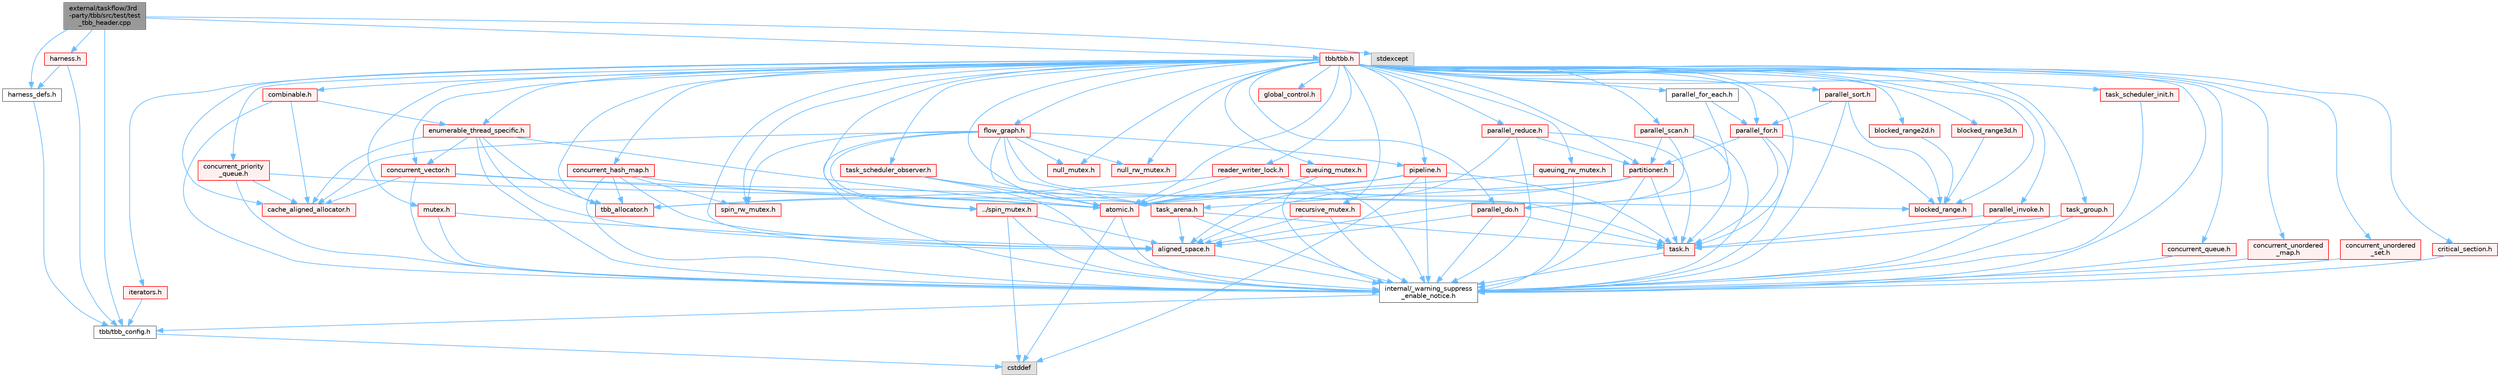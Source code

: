 digraph "external/taskflow/3rd-party/tbb/src/test/test_tbb_header.cpp"
{
 // LATEX_PDF_SIZE
  bgcolor="transparent";
  edge [fontname=Helvetica,fontsize=10,labelfontname=Helvetica,labelfontsize=10];
  node [fontname=Helvetica,fontsize=10,shape=box,height=0.2,width=0.4];
  Node1 [id="Node000001",label="external/taskflow/3rd\l-party/tbb/src/test/test\l_tbb_header.cpp",height=0.2,width=0.4,color="gray40", fillcolor="grey60", style="filled", fontcolor="black",tooltip=" "];
  Node1 -> Node2 [id="edge1_Node000001_Node000002",color="steelblue1",style="solid",tooltip=" "];
  Node2 [id="Node000002",label="tbb/tbb_config.h",height=0.2,width=0.4,color="grey40", fillcolor="white", style="filled",URL="$tbb__config_8h.html",tooltip=" "];
  Node2 -> Node3 [id="edge2_Node000002_Node000003",color="steelblue1",style="solid",tooltip=" "];
  Node3 [id="Node000003",label="cstddef",height=0.2,width=0.4,color="grey60", fillcolor="#E0E0E0", style="filled",tooltip=" "];
  Node1 -> Node4 [id="edge3_Node000001_Node000004",color="steelblue1",style="solid",tooltip=" "];
  Node4 [id="Node000004",label="harness_defs.h",height=0.2,width=0.4,color="grey40", fillcolor="white", style="filled",URL="$harness__defs_8h.html",tooltip=" "];
  Node4 -> Node2 [id="edge4_Node000004_Node000002",color="steelblue1",style="solid",tooltip=" "];
  Node1 -> Node5 [id="edge5_Node000001_Node000005",color="steelblue1",style="solid",tooltip=" "];
  Node5 [id="Node000005",label="tbb/tbb.h",height=0.2,width=0.4,color="red", fillcolor="#FFF0F0", style="filled",URL="$tbb_8h.html",tooltip=" "];
  Node5 -> Node6 [id="edge6_Node000005_Node000006",color="steelblue1",style="solid",tooltip=" "];
  Node6 [id="Node000006",label="internal/_warning_suppress\l_enable_notice.h",height=0.2,width=0.4,color="grey40", fillcolor="white", style="filled",URL="$__warning__suppress__enable__notice_8h.html",tooltip=" "];
  Node6 -> Node2 [id="edge7_Node000006_Node000002",color="steelblue1",style="solid",tooltip=" "];
  Node5 -> Node7 [id="edge8_Node000005_Node000007",color="steelblue1",style="solid",tooltip=" "];
  Node7 [id="Node000007",label="aligned_space.h",height=0.2,width=0.4,color="red", fillcolor="#FFF0F0", style="filled",URL="$aligned__space_8h.html",tooltip=" "];
  Node7 -> Node6 [id="edge9_Node000007_Node000006",color="steelblue1",style="solid",tooltip=" "];
  Node5 -> Node13 [id="edge10_Node000005_Node000013",color="steelblue1",style="solid",tooltip=" "];
  Node13 [id="Node000013",label="atomic.h",height=0.2,width=0.4,color="red", fillcolor="#FFF0F0", style="filled",URL="$external_2taskflow_23rd-party_2tbb_2include_2tbb_2atomic_8h.html",tooltip=" "];
  Node13 -> Node6 [id="edge11_Node000013_Node000006",color="steelblue1",style="solid",tooltip=" "];
  Node13 -> Node3 [id="edge12_Node000013_Node000003",color="steelblue1",style="solid",tooltip=" "];
  Node5 -> Node14 [id="edge13_Node000005_Node000014",color="steelblue1",style="solid",tooltip=" "];
  Node14 [id="Node000014",label="blocked_range.h",height=0.2,width=0.4,color="red", fillcolor="#FFF0F0", style="filled",URL="$blocked__range_8h.html",tooltip=" "];
  Node5 -> Node15 [id="edge14_Node000005_Node000015",color="steelblue1",style="solid",tooltip=" "];
  Node15 [id="Node000015",label="blocked_range2d.h",height=0.2,width=0.4,color="red", fillcolor="#FFF0F0", style="filled",URL="$blocked__range2d_8h.html",tooltip=" "];
  Node15 -> Node14 [id="edge15_Node000015_Node000014",color="steelblue1",style="solid",tooltip=" "];
  Node5 -> Node16 [id="edge16_Node000005_Node000016",color="steelblue1",style="solid",tooltip=" "];
  Node16 [id="Node000016",label="blocked_range3d.h",height=0.2,width=0.4,color="red", fillcolor="#FFF0F0", style="filled",URL="$blocked__range3d_8h.html",tooltip=" "];
  Node16 -> Node14 [id="edge17_Node000016_Node000014",color="steelblue1",style="solid",tooltip=" "];
  Node5 -> Node17 [id="edge18_Node000005_Node000017",color="steelblue1",style="solid",tooltip=" "];
  Node17 [id="Node000017",label="cache_aligned_allocator.h",height=0.2,width=0.4,color="red", fillcolor="#FFF0F0", style="filled",URL="$cache__aligned__allocator_8h.html",tooltip=" "];
  Node5 -> Node19 [id="edge19_Node000005_Node000019",color="steelblue1",style="solid",tooltip=" "];
  Node19 [id="Node000019",label="combinable.h",height=0.2,width=0.4,color="red", fillcolor="#FFF0F0", style="filled",URL="$combinable_8h.html",tooltip=" "];
  Node19 -> Node6 [id="edge20_Node000019_Node000006",color="steelblue1",style="solid",tooltip=" "];
  Node19 -> Node20 [id="edge21_Node000019_Node000020",color="steelblue1",style="solid",tooltip=" "];
  Node20 [id="Node000020",label="enumerable_thread_specific.h",height=0.2,width=0.4,color="red", fillcolor="#FFF0F0", style="filled",URL="$enumerable__thread__specific_8h.html",tooltip=" "];
  Node20 -> Node6 [id="edge22_Node000020_Node000006",color="steelblue1",style="solid",tooltip=" "];
  Node20 -> Node13 [id="edge23_Node000020_Node000013",color="steelblue1",style="solid",tooltip=" "];
  Node20 -> Node21 [id="edge24_Node000020_Node000021",color="steelblue1",style="solid",tooltip=" "];
  Node21 [id="Node000021",label="concurrent_vector.h",height=0.2,width=0.4,color="red", fillcolor="#FFF0F0", style="filled",URL="$concurrent__vector_8h.html",tooltip=" "];
  Node21 -> Node6 [id="edge25_Node000021_Node000006",color="steelblue1",style="solid",tooltip=" "];
  Node21 -> Node13 [id="edge26_Node000021_Node000013",color="steelblue1",style="solid",tooltip=" "];
  Node21 -> Node17 [id="edge27_Node000021_Node000017",color="steelblue1",style="solid",tooltip=" "];
  Node21 -> Node14 [id="edge28_Node000021_Node000014",color="steelblue1",style="solid",tooltip=" "];
  Node20 -> Node25 [id="edge29_Node000020_Node000025",color="steelblue1",style="solid",tooltip=" "];
  Node25 [id="Node000025",label="tbb_allocator.h",height=0.2,width=0.4,color="red", fillcolor="#FFF0F0", style="filled",URL="$tbb__allocator_8h.html",tooltip=" "];
  Node20 -> Node17 [id="edge30_Node000020_Node000017",color="steelblue1",style="solid",tooltip=" "];
  Node20 -> Node7 [id="edge31_Node000020_Node000007",color="steelblue1",style="solid",tooltip=" "];
  Node19 -> Node17 [id="edge32_Node000019_Node000017",color="steelblue1",style="solid",tooltip=" "];
  Node5 -> Node224 [id="edge33_Node000005_Node000224",color="steelblue1",style="solid",tooltip=" "];
  Node224 [id="Node000224",label="concurrent_hash_map.h",height=0.2,width=0.4,color="red", fillcolor="#FFF0F0", style="filled",URL="$concurrent__hash__map_8h.html",tooltip=" "];
  Node224 -> Node6 [id="edge34_Node000224_Node000006",color="steelblue1",style="solid",tooltip=" "];
  Node224 -> Node25 [id="edge35_Node000224_Node000025",color="steelblue1",style="solid",tooltip=" "];
  Node224 -> Node225 [id="edge36_Node000224_Node000225",color="steelblue1",style="solid",tooltip=" "];
  Node225 [id="Node000225",label="spin_rw_mutex.h",height=0.2,width=0.4,color="red", fillcolor="#FFF0F0", style="filled",URL="$spin__rw__mutex_8h.html",tooltip=" "];
  Node224 -> Node13 [id="edge37_Node000224_Node000013",color="steelblue1",style="solid",tooltip=" "];
  Node224 -> Node7 [id="edge38_Node000224_Node000007",color="steelblue1",style="solid",tooltip=" "];
  Node5 -> Node227 [id="edge39_Node000005_Node000227",color="steelblue1",style="solid",tooltip=" "];
  Node227 [id="Node000227",label="concurrent_priority\l_queue.h",height=0.2,width=0.4,color="red", fillcolor="#FFF0F0", style="filled",URL="$concurrent__priority__queue_8h.html",tooltip=" "];
  Node227 -> Node6 [id="edge40_Node000227_Node000006",color="steelblue1",style="solid",tooltip=" "];
  Node227 -> Node13 [id="edge41_Node000227_Node000013",color="steelblue1",style="solid",tooltip=" "];
  Node227 -> Node17 [id="edge42_Node000227_Node000017",color="steelblue1",style="solid",tooltip=" "];
  Node5 -> Node231 [id="edge43_Node000005_Node000231",color="steelblue1",style="solid",tooltip=" "];
  Node231 [id="Node000231",label="concurrent_queue.h",height=0.2,width=0.4,color="red", fillcolor="#FFF0F0", style="filled",URL="$concurrent__queue_8h.html",tooltip=" "];
  Node231 -> Node6 [id="edge44_Node000231_Node000006",color="steelblue1",style="solid",tooltip=" "];
  Node5 -> Node234 [id="edge45_Node000005_Node000234",color="steelblue1",style="solid",tooltip=" "];
  Node234 [id="Node000234",label="concurrent_unordered\l_map.h",height=0.2,width=0.4,color="red", fillcolor="#FFF0F0", style="filled",URL="$concurrent__unordered__map_8h.html",tooltip=" "];
  Node234 -> Node6 [id="edge46_Node000234_Node000006",color="steelblue1",style="solid",tooltip=" "];
  Node5 -> Node236 [id="edge47_Node000005_Node000236",color="steelblue1",style="solid",tooltip=" "];
  Node236 [id="Node000236",label="concurrent_unordered\l_set.h",height=0.2,width=0.4,color="red", fillcolor="#FFF0F0", style="filled",URL="$concurrent__unordered__set_8h.html",tooltip=" "];
  Node236 -> Node6 [id="edge48_Node000236_Node000006",color="steelblue1",style="solid",tooltip=" "];
  Node5 -> Node21 [id="edge49_Node000005_Node000021",color="steelblue1",style="solid",tooltip=" "];
  Node5 -> Node237 [id="edge50_Node000005_Node000237",color="steelblue1",style="solid",tooltip=" "];
  Node237 [id="Node000237",label="critical_section.h",height=0.2,width=0.4,color="red", fillcolor="#FFF0F0", style="filled",URL="$critical__section_8h.html",tooltip=" "];
  Node237 -> Node6 [id="edge51_Node000237_Node000006",color="steelblue1",style="solid",tooltip=" "];
  Node5 -> Node20 [id="edge52_Node000005_Node000020",color="steelblue1",style="solid",tooltip=" "];
  Node5 -> Node239 [id="edge53_Node000005_Node000239",color="steelblue1",style="solid",tooltip=" "];
  Node239 [id="Node000239",label="flow_graph.h",height=0.2,width=0.4,color="red", fillcolor="#FFF0F0", style="filled",URL="$flow__graph_8h.html",tooltip="The graph related classes and functions"];
  Node239 -> Node6 [id="edge54_Node000239_Node000006",color="steelblue1",style="solid",tooltip=" "];
  Node239 -> Node13 [id="edge55_Node000239_Node000013",color="steelblue1",style="solid",tooltip=" "];
  Node239 -> Node233 [id="edge56_Node000239_Node000233",color="steelblue1",style="solid",tooltip=" "];
  Node233 [id="Node000233",label="../spin_mutex.h",height=0.2,width=0.4,color="red", fillcolor="#FFF0F0", style="filled",URL="$external_2taskflow_23rd-party_2tbb_2include_2tbb_2spin__mutex_8h.html",tooltip=" "];
  Node233 -> Node6 [id="edge57_Node000233_Node000006",color="steelblue1",style="solid",tooltip=" "];
  Node233 -> Node3 [id="edge58_Node000233_Node000003",color="steelblue1",style="solid",tooltip=" "];
  Node233 -> Node7 [id="edge59_Node000233_Node000007",color="steelblue1",style="solid",tooltip=" "];
  Node239 -> Node240 [id="edge60_Node000239_Node000240",color="steelblue1",style="solid",tooltip=" "];
  Node240 [id="Node000240",label="null_mutex.h",height=0.2,width=0.4,color="red", fillcolor="#FFF0F0", style="filled",URL="$external_2taskflow_23rd-party_2tbb_2include_2tbb_2null__mutex_8h.html",tooltip=" "];
  Node239 -> Node225 [id="edge61_Node000239_Node000225",color="steelblue1",style="solid",tooltip=" "];
  Node239 -> Node241 [id="edge62_Node000239_Node000241",color="steelblue1",style="solid",tooltip=" "];
  Node241 [id="Node000241",label="null_rw_mutex.h",height=0.2,width=0.4,color="red", fillcolor="#FFF0F0", style="filled",URL="$null__rw__mutex_8h.html",tooltip=" "];
  Node239 -> Node242 [id="edge63_Node000239_Node000242",color="steelblue1",style="solid",tooltip=" "];
  Node242 [id="Node000242",label="task.h",height=0.2,width=0.4,color="red", fillcolor="#FFF0F0", style="filled",URL="$task_8h.html",tooltip=" "];
  Node242 -> Node6 [id="edge64_Node000242_Node000006",color="steelblue1",style="solid",tooltip=" "];
  Node239 -> Node17 [id="edge65_Node000239_Node000017",color="steelblue1",style="solid",tooltip=" "];
  Node239 -> Node244 [id="edge66_Node000239_Node000244",color="steelblue1",style="solid",tooltip=" "];
  Node244 [id="Node000244",label="pipeline.h",height=0.2,width=0.4,color="red", fillcolor="#FFF0F0", style="filled",URL="$pipeline_8h.html",tooltip=" "];
  Node244 -> Node6 [id="edge67_Node000244_Node000006",color="steelblue1",style="solid",tooltip=" "];
  Node244 -> Node13 [id="edge68_Node000244_Node000013",color="steelblue1",style="solid",tooltip=" "];
  Node244 -> Node242 [id="edge69_Node000244_Node000242",color="steelblue1",style="solid",tooltip=" "];
  Node244 -> Node25 [id="edge70_Node000244_Node000025",color="steelblue1",style="solid",tooltip=" "];
  Node244 -> Node3 [id="edge71_Node000244_Node000003",color="steelblue1",style="solid",tooltip=" "];
  Node239 -> Node245 [id="edge72_Node000239_Node000245",color="steelblue1",style="solid",tooltip=" "];
  Node245 [id="Node000245",label="task_arena.h",height=0.2,width=0.4,color="red", fillcolor="#FFF0F0", style="filled",URL="$task__arena_8h.html",tooltip=" "];
  Node245 -> Node6 [id="edge73_Node000245_Node000006",color="steelblue1",style="solid",tooltip=" "];
  Node245 -> Node242 [id="edge74_Node000245_Node000242",color="steelblue1",style="solid",tooltip=" "];
  Node245 -> Node7 [id="edge75_Node000245_Node000007",color="steelblue1",style="solid",tooltip=" "];
  Node5 -> Node257 [id="edge76_Node000005_Node000257",color="steelblue1",style="solid",tooltip=" "];
  Node257 [id="Node000257",label="global_control.h",height=0.2,width=0.4,color="red", fillcolor="#FFF0F0", style="filled",URL="$global__control_8h.html",tooltip=" "];
  Node5 -> Node258 [id="edge77_Node000005_Node000258",color="steelblue1",style="solid",tooltip=" "];
  Node258 [id="Node000258",label="iterators.h",height=0.2,width=0.4,color="red", fillcolor="#FFF0F0", style="filled",URL="$iterators_8h.html",tooltip=" "];
  Node258 -> Node2 [id="edge78_Node000258_Node000002",color="steelblue1",style="solid",tooltip=" "];
  Node5 -> Node259 [id="edge79_Node000005_Node000259",color="steelblue1",style="solid",tooltip=" "];
  Node259 [id="Node000259",label="mutex.h",height=0.2,width=0.4,color="red", fillcolor="#FFF0F0", style="filled",URL="$mutex_8h.html",tooltip=" "];
  Node259 -> Node6 [id="edge80_Node000259_Node000006",color="steelblue1",style="solid",tooltip=" "];
  Node259 -> Node7 [id="edge81_Node000259_Node000007",color="steelblue1",style="solid",tooltip=" "];
  Node5 -> Node240 [id="edge82_Node000005_Node000240",color="steelblue1",style="solid",tooltip=" "];
  Node5 -> Node241 [id="edge83_Node000005_Node000241",color="steelblue1",style="solid",tooltip=" "];
  Node5 -> Node260 [id="edge84_Node000005_Node000260",color="steelblue1",style="solid",tooltip=" "];
  Node260 [id="Node000260",label="parallel_do.h",height=0.2,width=0.4,color="red", fillcolor="#FFF0F0", style="filled",URL="$parallel__do_8h.html",tooltip=" "];
  Node260 -> Node6 [id="edge85_Node000260_Node000006",color="steelblue1",style="solid",tooltip=" "];
  Node260 -> Node242 [id="edge86_Node000260_Node000242",color="steelblue1",style="solid",tooltip=" "];
  Node260 -> Node7 [id="edge87_Node000260_Node000007",color="steelblue1",style="solid",tooltip=" "];
  Node5 -> Node262 [id="edge88_Node000005_Node000262",color="steelblue1",style="solid",tooltip=" "];
  Node262 [id="Node000262",label="parallel_for.h",height=0.2,width=0.4,color="red", fillcolor="#FFF0F0", style="filled",URL="$tbb_2parallel__for_8h.html",tooltip=" "];
  Node262 -> Node6 [id="edge89_Node000262_Node000006",color="steelblue1",style="solid",tooltip=" "];
  Node262 -> Node242 [id="edge90_Node000262_Node000242",color="steelblue1",style="solid",tooltip=" "];
  Node262 -> Node263 [id="edge91_Node000262_Node000263",color="steelblue1",style="solid",tooltip=" "];
  Node263 [id="Node000263",label="partitioner.h",height=0.2,width=0.4,color="red", fillcolor="#FFF0F0", style="filled",URL="$partitioner_8h.html",tooltip=" "];
  Node263 -> Node6 [id="edge92_Node000263_Node000006",color="steelblue1",style="solid",tooltip=" "];
  Node263 -> Node242 [id="edge93_Node000263_Node000242",color="steelblue1",style="solid",tooltip=" "];
  Node263 -> Node245 [id="edge94_Node000263_Node000245",color="steelblue1",style="solid",tooltip=" "];
  Node263 -> Node7 [id="edge95_Node000263_Node000007",color="steelblue1",style="solid",tooltip=" "];
  Node263 -> Node13 [id="edge96_Node000263_Node000013",color="steelblue1",style="solid",tooltip=" "];
  Node262 -> Node14 [id="edge97_Node000262_Node000014",color="steelblue1",style="solid",tooltip=" "];
  Node5 -> Node265 [id="edge98_Node000005_Node000265",color="steelblue1",style="solid",tooltip=" "];
  Node265 [id="Node000265",label="parallel_for_each.h",height=0.2,width=0.4,color="grey40", fillcolor="white", style="filled",URL="$parallel__for__each_8h.html",tooltip=" "];
  Node265 -> Node260 [id="edge99_Node000265_Node000260",color="steelblue1",style="solid",tooltip=" "];
  Node265 -> Node262 [id="edge100_Node000265_Node000262",color="steelblue1",style="solid",tooltip=" "];
  Node5 -> Node266 [id="edge101_Node000005_Node000266",color="steelblue1",style="solid",tooltip=" "];
  Node266 [id="Node000266",label="parallel_invoke.h",height=0.2,width=0.4,color="red", fillcolor="#FFF0F0", style="filled",URL="$parallel__invoke_8h.html",tooltip=" "];
  Node266 -> Node6 [id="edge102_Node000266_Node000006",color="steelblue1",style="solid",tooltip=" "];
  Node266 -> Node242 [id="edge103_Node000266_Node000242",color="steelblue1",style="solid",tooltip=" "];
  Node5 -> Node267 [id="edge104_Node000005_Node000267",color="steelblue1",style="solid",tooltip=" "];
  Node267 [id="Node000267",label="parallel_reduce.h",height=0.2,width=0.4,color="red", fillcolor="#FFF0F0", style="filled",URL="$parallel__reduce_8h.html",tooltip=" "];
  Node267 -> Node6 [id="edge105_Node000267_Node000006",color="steelblue1",style="solid",tooltip=" "];
  Node267 -> Node242 [id="edge106_Node000267_Node000242",color="steelblue1",style="solid",tooltip=" "];
  Node267 -> Node7 [id="edge107_Node000267_Node000007",color="steelblue1",style="solid",tooltip=" "];
  Node267 -> Node263 [id="edge108_Node000267_Node000263",color="steelblue1",style="solid",tooltip=" "];
  Node5 -> Node268 [id="edge109_Node000005_Node000268",color="steelblue1",style="solid",tooltip=" "];
  Node268 [id="Node000268",label="parallel_scan.h",height=0.2,width=0.4,color="red", fillcolor="#FFF0F0", style="filled",URL="$parallel__scan_8h.html",tooltip=" "];
  Node268 -> Node6 [id="edge110_Node000268_Node000006",color="steelblue1",style="solid",tooltip=" "];
  Node268 -> Node242 [id="edge111_Node000268_Node000242",color="steelblue1",style="solid",tooltip=" "];
  Node268 -> Node7 [id="edge112_Node000268_Node000007",color="steelblue1",style="solid",tooltip=" "];
  Node268 -> Node263 [id="edge113_Node000268_Node000263",color="steelblue1",style="solid",tooltip=" "];
  Node5 -> Node269 [id="edge114_Node000005_Node000269",color="steelblue1",style="solid",tooltip=" "];
  Node269 [id="Node000269",label="parallel_sort.h",height=0.2,width=0.4,color="red", fillcolor="#FFF0F0", style="filled",URL="$parallel__sort_8h.html",tooltip=" "];
  Node269 -> Node6 [id="edge115_Node000269_Node000006",color="steelblue1",style="solid",tooltip=" "];
  Node269 -> Node262 [id="edge116_Node000269_Node000262",color="steelblue1",style="solid",tooltip=" "];
  Node269 -> Node14 [id="edge117_Node000269_Node000014",color="steelblue1",style="solid",tooltip=" "];
  Node5 -> Node263 [id="edge118_Node000005_Node000263",color="steelblue1",style="solid",tooltip=" "];
  Node5 -> Node244 [id="edge119_Node000005_Node000244",color="steelblue1",style="solid",tooltip=" "];
  Node5 -> Node270 [id="edge120_Node000005_Node000270",color="steelblue1",style="solid",tooltip=" "];
  Node270 [id="Node000270",label="queuing_mutex.h",height=0.2,width=0.4,color="red", fillcolor="#FFF0F0", style="filled",URL="$queuing__mutex_8h.html",tooltip=" "];
  Node270 -> Node6 [id="edge121_Node000270_Node000006",color="steelblue1",style="solid",tooltip=" "];
  Node270 -> Node13 [id="edge122_Node000270_Node000013",color="steelblue1",style="solid",tooltip=" "];
  Node5 -> Node271 [id="edge123_Node000005_Node000271",color="steelblue1",style="solid",tooltip=" "];
  Node271 [id="Node000271",label="queuing_rw_mutex.h",height=0.2,width=0.4,color="red", fillcolor="#FFF0F0", style="filled",URL="$queuing__rw__mutex_8h.html",tooltip=" "];
  Node271 -> Node6 [id="edge124_Node000271_Node000006",color="steelblue1",style="solid",tooltip=" "];
  Node271 -> Node13 [id="edge125_Node000271_Node000013",color="steelblue1",style="solid",tooltip=" "];
  Node5 -> Node272 [id="edge126_Node000005_Node000272",color="steelblue1",style="solid",tooltip=" "];
  Node272 [id="Node000272",label="reader_writer_lock.h",height=0.2,width=0.4,color="red", fillcolor="#FFF0F0", style="filled",URL="$reader__writer__lock_8h.html",tooltip=" "];
  Node272 -> Node6 [id="edge127_Node000272_Node000006",color="steelblue1",style="solid",tooltip=" "];
  Node272 -> Node25 [id="edge128_Node000272_Node000025",color="steelblue1",style="solid",tooltip=" "];
  Node272 -> Node13 [id="edge129_Node000272_Node000013",color="steelblue1",style="solid",tooltip=" "];
  Node5 -> Node273 [id="edge130_Node000005_Node000273",color="steelblue1",style="solid",tooltip=" "];
  Node273 [id="Node000273",label="recursive_mutex.h",height=0.2,width=0.4,color="red", fillcolor="#FFF0F0", style="filled",URL="$recursive__mutex_8h.html",tooltip=" "];
  Node273 -> Node6 [id="edge131_Node000273_Node000006",color="steelblue1",style="solid",tooltip=" "];
  Node273 -> Node7 [id="edge132_Node000273_Node000007",color="steelblue1",style="solid",tooltip=" "];
  Node5 -> Node233 [id="edge133_Node000005_Node000233",color="steelblue1",style="solid",tooltip=" "];
  Node5 -> Node225 [id="edge134_Node000005_Node000225",color="steelblue1",style="solid",tooltip=" "];
  Node5 -> Node242 [id="edge135_Node000005_Node000242",color="steelblue1",style="solid",tooltip=" "];
  Node5 -> Node245 [id="edge136_Node000005_Node000245",color="steelblue1",style="solid",tooltip=" "];
  Node5 -> Node274 [id="edge137_Node000005_Node000274",color="steelblue1",style="solid",tooltip=" "];
  Node274 [id="Node000274",label="task_group.h",height=0.2,width=0.4,color="red", fillcolor="#FFF0F0", style="filled",URL="$task__group_8h.html",tooltip=" "];
  Node274 -> Node6 [id="edge138_Node000274_Node000006",color="steelblue1",style="solid",tooltip=" "];
  Node274 -> Node242 [id="edge139_Node000274_Node000242",color="steelblue1",style="solid",tooltip=" "];
  Node5 -> Node275 [id="edge140_Node000005_Node000275",color="steelblue1",style="solid",tooltip=" "];
  Node275 [id="Node000275",label="task_scheduler_init.h",height=0.2,width=0.4,color="red", fillcolor="#FFF0F0", style="filled",URL="$task__scheduler__init_8h.html",tooltip=" "];
  Node275 -> Node6 [id="edge141_Node000275_Node000006",color="steelblue1",style="solid",tooltip=" "];
  Node5 -> Node276 [id="edge142_Node000005_Node000276",color="steelblue1",style="solid",tooltip=" "];
  Node276 [id="Node000276",label="task_scheduler_observer.h",height=0.2,width=0.4,color="red", fillcolor="#FFF0F0", style="filled",URL="$task__scheduler__observer_8h.html",tooltip=" "];
  Node276 -> Node6 [id="edge143_Node000276_Node000006",color="steelblue1",style="solid",tooltip=" "];
  Node276 -> Node13 [id="edge144_Node000276_Node000013",color="steelblue1",style="solid",tooltip=" "];
  Node276 -> Node245 [id="edge145_Node000276_Node000245",color="steelblue1",style="solid",tooltip=" "];
  Node5 -> Node25 [id="edge146_Node000005_Node000025",color="steelblue1",style="solid",tooltip=" "];
  Node1 -> Node277 [id="edge147_Node000001_Node000277",color="steelblue1",style="solid",tooltip=" "];
  Node277 [id="Node000277",label="harness.h",height=0.2,width=0.4,color="red", fillcolor="#FFF0F0", style="filled",URL="$harness_8h.html",tooltip=" "];
  Node277 -> Node2 [id="edge148_Node000277_Node000002",color="steelblue1",style="solid",tooltip=" "];
  Node277 -> Node4 [id="edge149_Node000277_Node000004",color="steelblue1",style="solid",tooltip=" "];
  Node1 -> Node48 [id="edge150_Node000001_Node000048",color="steelblue1",style="solid",tooltip=" "];
  Node48 [id="Node000048",label="stdexcept",height=0.2,width=0.4,color="grey60", fillcolor="#E0E0E0", style="filled",tooltip=" "];
}
